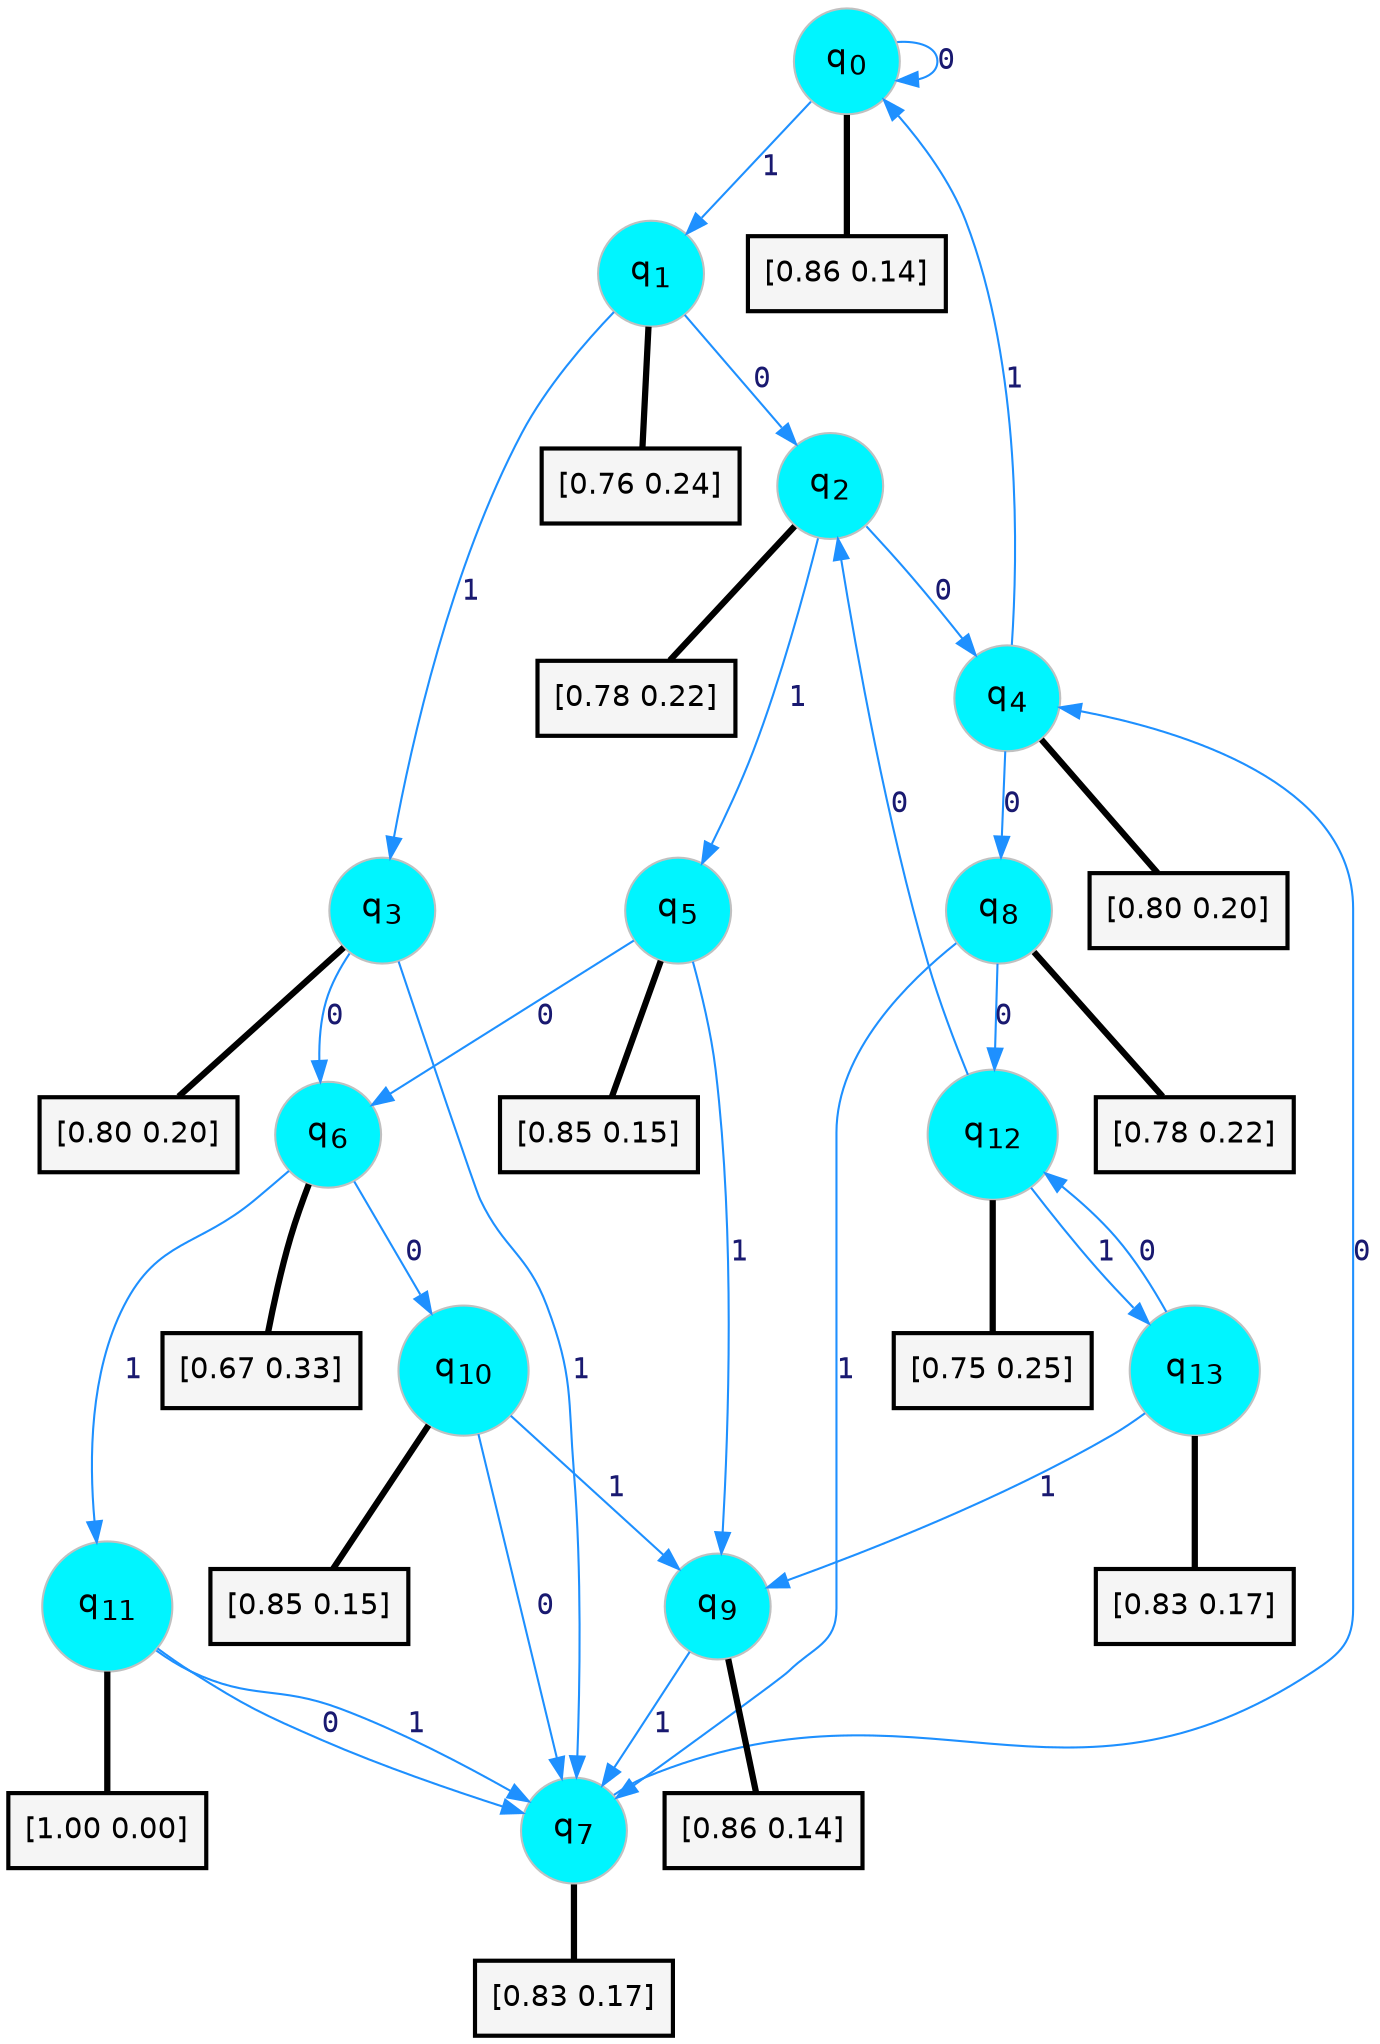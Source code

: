 digraph G {
graph [
bgcolor=transparent, dpi=300, rankdir=TD, size="40,25"];
node [
color=gray, fillcolor=turquoise1, fontcolor=black, fontname=Helvetica, fontsize=16, fontweight=bold, shape=circle, style=filled];
edge [
arrowsize=1, color=dodgerblue1, fontcolor=midnightblue, fontname=courier, fontweight=bold, penwidth=1, style=solid, weight=20];
0[label=<q<SUB>0</SUB>>];
1[label=<q<SUB>1</SUB>>];
2[label=<q<SUB>2</SUB>>];
3[label=<q<SUB>3</SUB>>];
4[label=<q<SUB>4</SUB>>];
5[label=<q<SUB>5</SUB>>];
6[label=<q<SUB>6</SUB>>];
7[label=<q<SUB>7</SUB>>];
8[label=<q<SUB>8</SUB>>];
9[label=<q<SUB>9</SUB>>];
10[label=<q<SUB>10</SUB>>];
11[label=<q<SUB>11</SUB>>];
12[label=<q<SUB>12</SUB>>];
13[label=<q<SUB>13</SUB>>];
14[label="[0.86 0.14]", shape=box,fontcolor=black, fontname=Helvetica, fontsize=14, penwidth=2, fillcolor=whitesmoke,color=black];
15[label="[0.76 0.24]", shape=box,fontcolor=black, fontname=Helvetica, fontsize=14, penwidth=2, fillcolor=whitesmoke,color=black];
16[label="[0.78 0.22]", shape=box,fontcolor=black, fontname=Helvetica, fontsize=14, penwidth=2, fillcolor=whitesmoke,color=black];
17[label="[0.80 0.20]", shape=box,fontcolor=black, fontname=Helvetica, fontsize=14, penwidth=2, fillcolor=whitesmoke,color=black];
18[label="[0.80 0.20]", shape=box,fontcolor=black, fontname=Helvetica, fontsize=14, penwidth=2, fillcolor=whitesmoke,color=black];
19[label="[0.85 0.15]", shape=box,fontcolor=black, fontname=Helvetica, fontsize=14, penwidth=2, fillcolor=whitesmoke,color=black];
20[label="[0.67 0.33]", shape=box,fontcolor=black, fontname=Helvetica, fontsize=14, penwidth=2, fillcolor=whitesmoke,color=black];
21[label="[0.83 0.17]", shape=box,fontcolor=black, fontname=Helvetica, fontsize=14, penwidth=2, fillcolor=whitesmoke,color=black];
22[label="[0.78 0.22]", shape=box,fontcolor=black, fontname=Helvetica, fontsize=14, penwidth=2, fillcolor=whitesmoke,color=black];
23[label="[0.86 0.14]", shape=box,fontcolor=black, fontname=Helvetica, fontsize=14, penwidth=2, fillcolor=whitesmoke,color=black];
24[label="[0.85 0.15]", shape=box,fontcolor=black, fontname=Helvetica, fontsize=14, penwidth=2, fillcolor=whitesmoke,color=black];
25[label="[1.00 0.00]", shape=box,fontcolor=black, fontname=Helvetica, fontsize=14, penwidth=2, fillcolor=whitesmoke,color=black];
26[label="[0.75 0.25]", shape=box,fontcolor=black, fontname=Helvetica, fontsize=14, penwidth=2, fillcolor=whitesmoke,color=black];
27[label="[0.83 0.17]", shape=box,fontcolor=black, fontname=Helvetica, fontsize=14, penwidth=2, fillcolor=whitesmoke,color=black];
0->0 [label=0];
0->1 [label=1];
0->14 [arrowhead=none, penwidth=3,color=black];
1->2 [label=0];
1->3 [label=1];
1->15 [arrowhead=none, penwidth=3,color=black];
2->4 [label=0];
2->5 [label=1];
2->16 [arrowhead=none, penwidth=3,color=black];
3->6 [label=0];
3->7 [label=1];
3->17 [arrowhead=none, penwidth=3,color=black];
4->8 [label=0];
4->0 [label=1];
4->18 [arrowhead=none, penwidth=3,color=black];
5->6 [label=0];
5->9 [label=1];
5->19 [arrowhead=none, penwidth=3,color=black];
6->10 [label=0];
6->11 [label=1];
6->20 [arrowhead=none, penwidth=3,color=black];
7->4 [label=0];
7->21 [arrowhead=none, penwidth=3,color=black];
8->12 [label=0];
8->7 [label=1];
8->22 [arrowhead=none, penwidth=3,color=black];
9->7 [label=1];
9->23 [arrowhead=none, penwidth=3,color=black];
10->7 [label=0];
10->9 [label=1];
10->24 [arrowhead=none, penwidth=3,color=black];
11->7 [label=0];
11->7 [label=1];
11->25 [arrowhead=none, penwidth=3,color=black];
12->2 [label=0];
12->13 [label=1];
12->26 [arrowhead=none, penwidth=3,color=black];
13->12 [label=0];
13->9 [label=1];
13->27 [arrowhead=none, penwidth=3,color=black];
}
